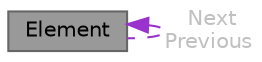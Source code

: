 digraph "Element"
{
 // LATEX_PDF_SIZE
  bgcolor="transparent";
  edge [fontname=Helvetica,fontsize=10,labelfontname=Helvetica,labelfontsize=10];
  node [fontname=Helvetica,fontsize=10,shape=box,height=0.2,width=0.4];
  Node1 [id="Node000001",label="Element",height=0.2,width=0.4,color="gray40", fillcolor="grey60", style="filled", fontcolor="black",tooltip="Struct for elements."];
  Node1 -> Node1 [id="edge1_Node000001_Node000001",dir="back",color="darkorchid3",style="dashed",tooltip=" ",label=" Next\nPrevious",fontcolor="grey" ];
}
